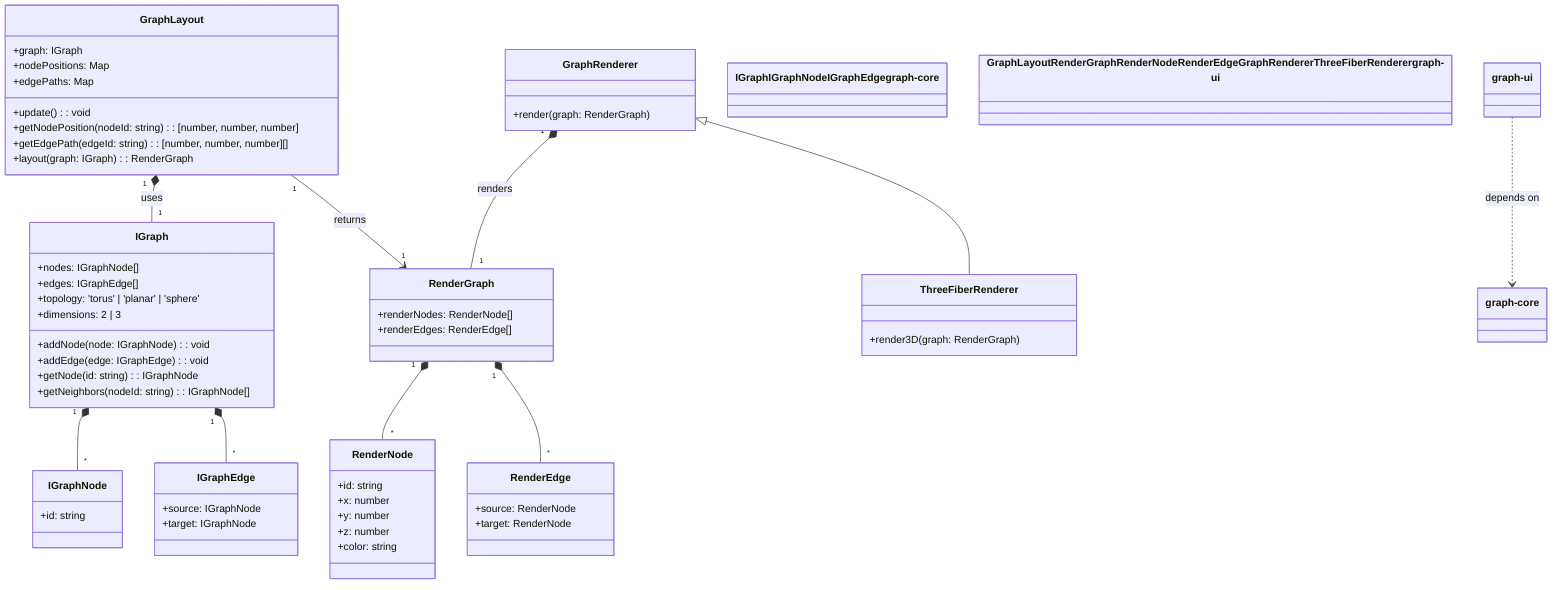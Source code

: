 %% Graph UI Architecture (Clean Separation - Top to Bottom Flow)
classDiagram
    direction TB
    %% graph-core (pure logic - top level)
    class IGraph {
        +nodes: IGraphNode[]
        +edges: IGraphEdge[]
        +topology: 'torus' | 'planar' | 'sphere'
        +dimensions: 2 | 3
        +addNode(node: IGraphNode): void
        +addEdge(edge: IGraphEdge): void
        +getNode(id: string): IGraphNode
        +getNeighbors(nodeId: string): IGraphNode[]
        %% No rendering info
    }
    class IGraphNode {
        +id: string
        %% No x/y/z coordinates
    }
    class IGraphEdge {
        +source: IGraphNode
        +target: IGraphNode
    }

    %% Layout transformation (middle layer)
    class GraphLayout {
        +graph: IGraph
        +nodePositions: Map<string, [number, number, number]>
        +edgePaths: Map<string, [number, number, number][]>
        +update(): void
        +getNodePosition(nodeId: string): [number, number, number]
        +getEdgePath(edgeId: string): [number, number, number][]
        +layout(graph: IGraph): RenderGraph
    }
    class RenderGraph {
        +renderNodes: RenderNode[]
        +renderEdges: RenderEdge[]
        %% Has coordinates, visual props
    }
    class RenderNode {
        +id: string
        +x: number
        +y: number
        +z: number
        +color: string
    }
    class RenderEdge {
        +source: RenderNode
        +target: RenderNode
    }
    class GraphRenderer {
        +render(graph: RenderGraph)
    }
    class ThreeFiberRenderer {
        +render3D(graph: RenderGraph)
    }

    %% Relationships
    IGraph "1" *-- "*" IGraphNode
    IGraph "1" *-- "*" IGraphEdge
    GraphLayout "1" *-- "1" IGraph : uses
    GraphLayout "1" --> "1" RenderGraph : returns
    RenderGraph "1" *-- "*" RenderNode
    RenderGraph "1" *-- "*" RenderEdge
    GraphRenderer <|-- ThreeFiberRenderer
    GraphRenderer "1" *-- "1" RenderGraph : renders

    %% Package boundaries
    class IGraph IGraphNode IGraphEdge graph-core
    class GraphLayout RenderGraph RenderNode RenderEdge GraphRenderer ThreeFiberRenderer graph-ui

    %% Dependency direction
    graph-ui ..> graph-core : depends on